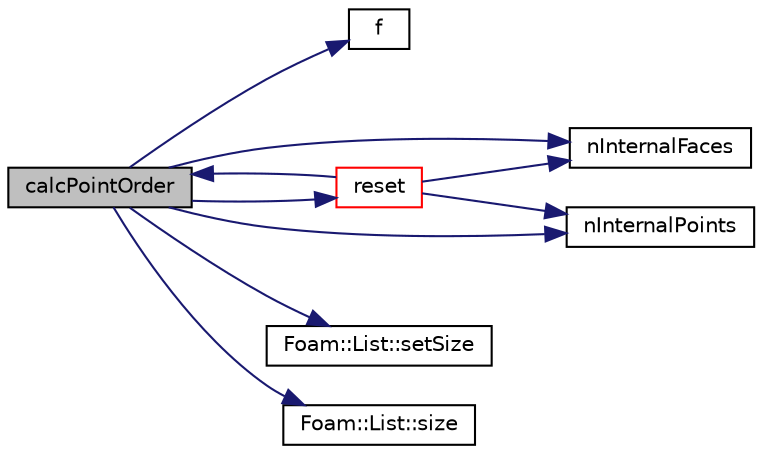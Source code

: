 digraph "calcPointOrder"
{
  bgcolor="transparent";
  edge [fontname="Helvetica",fontsize="10",labelfontname="Helvetica",labelfontsize="10"];
  node [fontname="Helvetica",fontsize="10",shape=record];
  rankdir="LR";
  Node29697 [label="calcPointOrder",height=0.2,width=0.4,color="black", fillcolor="grey75", style="filled", fontcolor="black"];
  Node29697 -> Node29698 [color="midnightblue",fontsize="10",style="solid",fontname="Helvetica"];
  Node29698 [label="f",height=0.2,width=0.4,color="black",URL="$a18335.html#a888be93833ac7a23170555c69c690288"];
  Node29697 -> Node29699 [color="midnightblue",fontsize="10",style="solid",fontname="Helvetica"];
  Node29699 [label="nInternalFaces",height=0.2,width=0.4,color="black",URL="$a28685.html#aa6c7965af1f30d16d9125deb981cbdb0"];
  Node29697 -> Node29700 [color="midnightblue",fontsize="10",style="solid",fontname="Helvetica"];
  Node29700 [label="nInternalPoints",height=0.2,width=0.4,color="black",URL="$a28685.html#ae69bcc88fcb454265faa27180d19a493",tooltip="Points not on boundary. "];
  Node29697 -> Node29701 [color="midnightblue",fontsize="10",style="solid",fontname="Helvetica"];
  Node29701 [label="reset",height=0.2,width=0.4,color="red",URL="$a28685.html#ac903a0172c5522dec15fd571f93bee47",tooltip="Reset this primitiveMesh given the primitive array sizes. "];
  Node29701 -> Node29697 [color="midnightblue",fontsize="10",style="solid",fontname="Helvetica"];
  Node29701 -> Node29699 [color="midnightblue",fontsize="10",style="solid",fontname="Helvetica"];
  Node29701 -> Node29700 [color="midnightblue",fontsize="10",style="solid",fontname="Helvetica"];
  Node29697 -> Node29712 [color="midnightblue",fontsize="10",style="solid",fontname="Helvetica"];
  Node29712 [label="Foam::List::setSize",height=0.2,width=0.4,color="black",URL="$a26833.html#aedb985ffeaf1bdbfeccc2a8730405703",tooltip="Reset size of List. "];
  Node29697 -> Node29713 [color="midnightblue",fontsize="10",style="solid",fontname="Helvetica"];
  Node29713 [label="Foam::List::size",height=0.2,width=0.4,color="black",URL="$a26833.html#a8a5f6fa29bd4b500caf186f60245b384",tooltip="Override size to be inconsistent with allocated storage. "];
}
